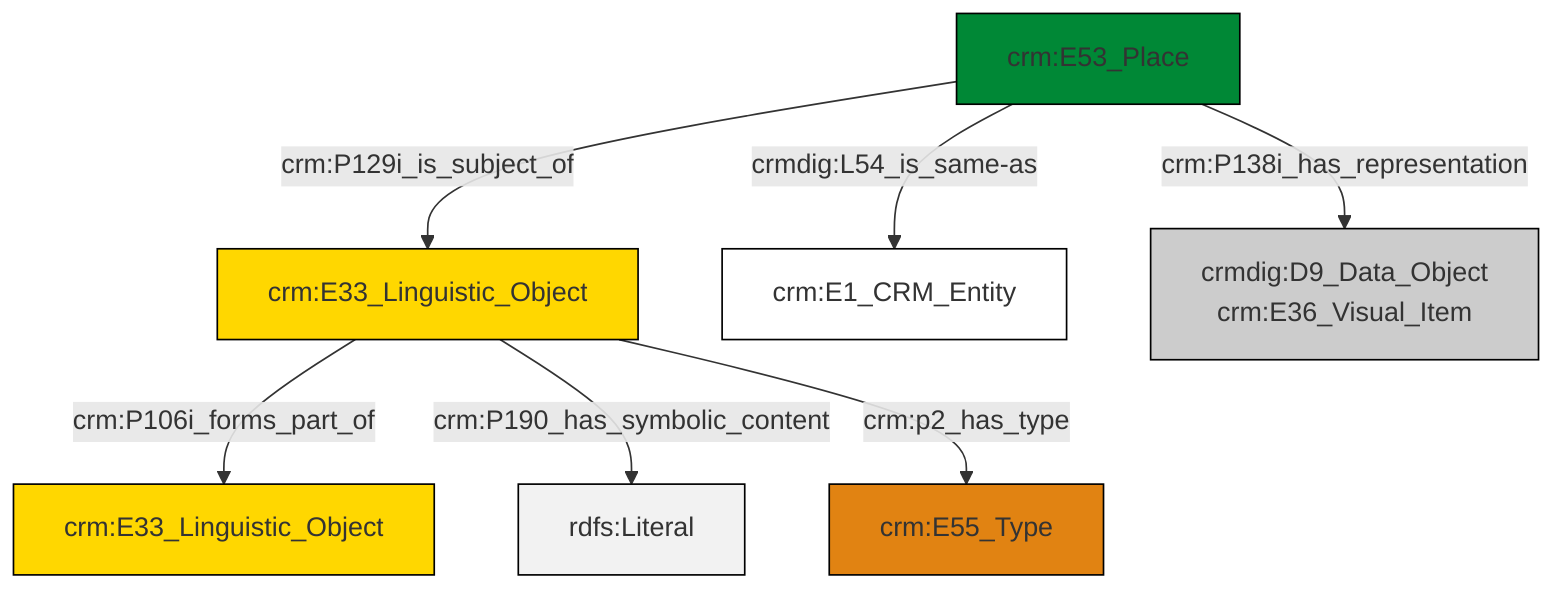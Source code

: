 graph TD
classDef Literal fill:#f2f2f2,stroke:#000000;
classDef CRM_Entity fill:#FFFFFF,stroke:#000000;
classDef Temporal_Entity fill:#00C9E6, stroke:#000000;
classDef Type fill:#E18312, stroke:#000000;
classDef Time-Span fill:#2C9C91, stroke:#000000;
classDef Appellation fill:#FFEB7F, stroke:#000000;
classDef Place fill:#008836, stroke:#000000;
classDef Persistent_Item fill:#B266B2, stroke:#000000;
classDef Conceptual_Object fill:#FFD700, stroke:#000000;
classDef Physical_Thing fill:#D2B48C, stroke:#000000;
classDef Actor fill:#f58aad, stroke:#000000;
classDef PC_Classes fill:#4ce600, stroke:#000000;
classDef Multi fill:#cccccc,stroke:#000000;

0["crm:E33_Linguistic_Object"]:::Conceptual_Object -->|crm:P106i_forms_part_of| 1["crm:E33_Linguistic_Object"]:::Conceptual_Object
2["crm:E53_Place"]:::Place -->|crmdig:L54_is_same-as| 3["crm:E1_CRM_Entity"]:::CRM_Entity
0["crm:E33_Linguistic_Object"]:::Conceptual_Object -->|crm:P190_has_symbolic_content| 11[rdfs:Literal]:::Literal
2["crm:E53_Place"]:::Place -->|crm:P129i_is_subject_of| 0["crm:E33_Linguistic_Object"]:::Conceptual_Object
0["crm:E33_Linguistic_Object"]:::Conceptual_Object -->|crm:p2_has_type| 4["crm:E55_Type"]:::Type
2["crm:E53_Place"]:::Place -->|crm:P138i_has_representation| 8["crmdig:D9_Data_Object<br>crm:E36_Visual_Item"]:::Multi